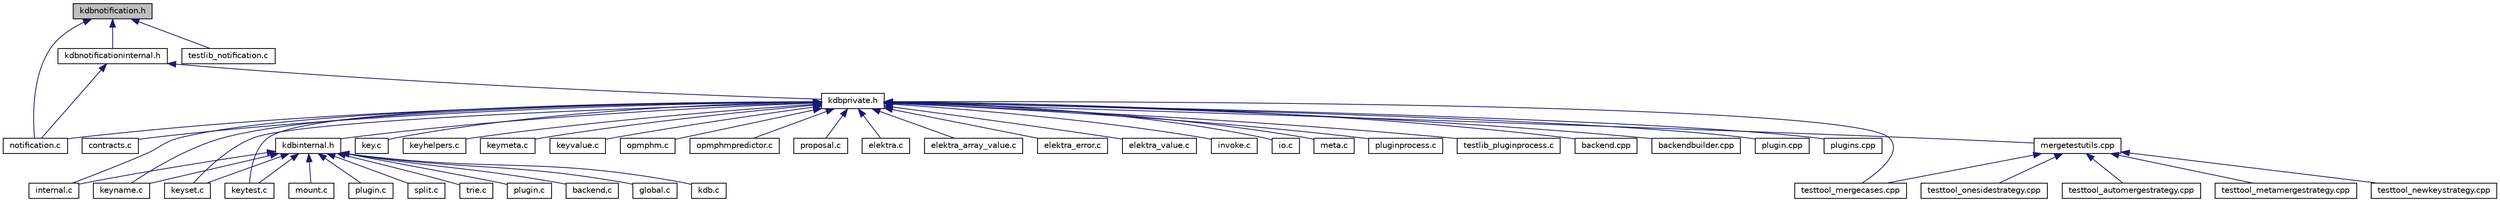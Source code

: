 digraph "kdbnotification.h"
{
 // LATEX_PDF_SIZE
  edge [fontname="Helvetica",fontsize="10",labelfontname="Helvetica",labelfontsize="10"];
  node [fontname="Helvetica",fontsize="10",shape=record];
  Node1 [label="kdbnotification.h",height=0.2,width=0.4,color="black", fillcolor="grey75", style="filled", fontcolor="black",tooltip="Elektra-Notification structures and declarations for application developers."];
  Node1 -> Node2 [dir="back",color="midnightblue",fontsize="10",style="solid"];
  Node2 [label="notification.c",height=0.2,width=0.4,color="black", fillcolor="white", style="filled",URL="$notification_8c.html",tooltip="Implementation of notification functions as defined in kdbnotification.h."];
  Node1 -> Node3 [dir="back",color="midnightblue",fontsize="10",style="solid"];
  Node3 [label="testlib_notification.c",height=0.2,width=0.4,color="black", fillcolor="white", style="filled",URL="$testlib__notification_8c.html",tooltip="Tests for notification library."];
  Node1 -> Node4 [dir="back",color="midnightblue",fontsize="10",style="solid"];
  Node4 [label="kdbnotificationinternal.h",height=0.2,width=0.4,color="black", fillcolor="white", style="filled",URL="$kdbnotificationinternal_8h.html",tooltip="Elektra-Notification structures and declarations for developing notification and transport plugins."];
  Node4 -> Node2 [dir="back",color="midnightblue",fontsize="10",style="solid"];
  Node4 -> Node5 [dir="back",color="midnightblue",fontsize="10",style="solid"];
  Node5 [label="kdbprivate.h",height=0.2,width=0.4,color="black", fillcolor="white", style="filled",URL="$kdbprivate_8h.html",tooltip="Private declarations."];
  Node5 -> Node6 [dir="back",color="midnightblue",fontsize="10",style="solid"];
  Node6 [label="contracts.c",height=0.2,width=0.4,color="black", fillcolor="white", style="filled",URL="$contracts_8c.html",tooltip="Contract constructors for kdbOpen()"];
  Node5 -> Node7 [dir="back",color="midnightblue",fontsize="10",style="solid"];
  Node7 [label="internal.c",height=0.2,width=0.4,color="black", fillcolor="white", style="filled",URL="$internal_8c.html",tooltip="Internal methods for Elektra."];
  Node5 -> Node8 [dir="back",color="midnightblue",fontsize="10",style="solid"];
  Node8 [label="key.c",height=0.2,width=0.4,color="black", fillcolor="white", style="filled",URL="$key_8c.html",tooltip="Methods for Key manipulation."];
  Node5 -> Node9 [dir="back",color="midnightblue",fontsize="10",style="solid"];
  Node9 [label="keyhelpers.c",height=0.2,width=0.4,color="black", fillcolor="white", style="filled",URL="$keyhelpers_8c.html",tooltip="Helpers for key manipulation."];
  Node5 -> Node10 [dir="back",color="midnightblue",fontsize="10",style="solid"];
  Node10 [label="keymeta.c",height=0.2,width=0.4,color="black", fillcolor="white", style="filled",URL="$keymeta_8c.html",tooltip="Methods to do various operations on Key metadata."];
  Node5 -> Node11 [dir="back",color="midnightblue",fontsize="10",style="solid"];
  Node11 [label="keyname.c",height=0.2,width=0.4,color="black", fillcolor="white", style="filled",URL="$elektra_2keyname_8c.html",tooltip="Methods for Key name manipulation."];
  Node5 -> Node12 [dir="back",color="midnightblue",fontsize="10",style="solid"];
  Node12 [label="keyset.c",height=0.2,width=0.4,color="black", fillcolor="white", style="filled",URL="$keyset_8c.html",tooltip="Methods for key sets."];
  Node5 -> Node13 [dir="back",color="midnightblue",fontsize="10",style="solid"];
  Node13 [label="keytest.c",height=0.2,width=0.4,color="black", fillcolor="white", style="filled",URL="$keytest_8c.html",tooltip="Methods for making tests."];
  Node5 -> Node14 [dir="back",color="midnightblue",fontsize="10",style="solid"];
  Node14 [label="keyvalue.c",height=0.2,width=0.4,color="black", fillcolor="white", style="filled",URL="$keyvalue_8c.html",tooltip="Methods for Key value manipulation."];
  Node5 -> Node15 [dir="back",color="midnightblue",fontsize="10",style="solid"];
  Node15 [label="opmphm.c",height=0.2,width=0.4,color="black", fillcolor="white", style="filled",URL="$opmphm_8c.html",tooltip="The Order Preserving Minimal Perfect Hash Map."];
  Node5 -> Node16 [dir="back",color="midnightblue",fontsize="10",style="solid"];
  Node16 [label="opmphmpredictor.c",height=0.2,width=0.4,color="black", fillcolor="white", style="filled",URL="$opmphmpredictor_8c.html",tooltip="The Order Preserving Minimal Perfect Hash Map Predictor."];
  Node5 -> Node17 [dir="back",color="midnightblue",fontsize="10",style="solid"];
  Node17 [label="proposal.c",height=0.2,width=0.4,color="black", fillcolor="white", style="filled",URL="$proposal_8c.html",tooltip="Implementation of proposed API enhancements."];
  Node5 -> Node18 [dir="back",color="midnightblue",fontsize="10",style="solid"];
  Node18 [label="elektra.c",height=0.2,width=0.4,color="black", fillcolor="white", style="filled",URL="$elektra_8c.html",tooltip="Elektra High Level API."];
  Node5 -> Node19 [dir="back",color="midnightblue",fontsize="10",style="solid"];
  Node19 [label="elektra_array_value.c",height=0.2,width=0.4,color="black", fillcolor="white", style="filled",URL="$elektra__array__value_8c.html",tooltip="Elektra High Level API."];
  Node5 -> Node20 [dir="back",color="midnightblue",fontsize="10",style="solid"];
  Node20 [label="elektra_error.c",height=0.2,width=0.4,color="black", fillcolor="white", style="filled",URL="$elektra__error_8c.html",tooltip="Elektra error codes."];
  Node5 -> Node21 [dir="back",color="midnightblue",fontsize="10",style="solid"];
  Node21 [label="elektra_value.c",height=0.2,width=0.4,color="black", fillcolor="white", style="filled",URL="$elektra__value_8c.html",tooltip="Elektra High Level API."];
  Node5 -> Node22 [dir="back",color="midnightblue",fontsize="10",style="solid"];
  Node22 [label="invoke.c",height=0.2,width=0.4,color="black", fillcolor="white", style="filled",URL="$invoke_8c.html",tooltip="Library for invoking exported plugin functions."];
  Node5 -> Node23 [dir="back",color="midnightblue",fontsize="10",style="solid"];
  Node23 [label="io.c",height=0.2,width=0.4,color="black", fillcolor="white", style="filled",URL="$io_8c.html",tooltip="Implementation of I/O functions as defined in kdbio.h."];
  Node5 -> Node24 [dir="back",color="midnightblue",fontsize="10",style="solid"];
  Node24 [label="meta.c",height=0.2,width=0.4,color="black", fillcolor="white", style="filled",URL="$meta_8c.html",tooltip="Methods for metadata manipulation."];
  Node5 -> Node2 [dir="back",color="midnightblue",fontsize="10",style="solid"];
  Node5 -> Node25 [dir="back",color="midnightblue",fontsize="10",style="solid"];
  Node25 [label="pluginprocess.c",height=0.2,width=0.4,color="black", fillcolor="white", style="filled",URL="$pluginprocess_8c.html",tooltip="Source for the pluginprocess library."];
  Node5 -> Node26 [dir="back",color="midnightblue",fontsize="10",style="solid"];
  Node26 [label="testlib_pluginprocess.c",height=0.2,width=0.4,color="black", fillcolor="white", style="filled",URL="$testlib__pluginprocess_8c.html",tooltip="Tests for pluginprocess library."];
  Node5 -> Node27 [dir="back",color="midnightblue",fontsize="10",style="solid"];
  Node27 [label="backend.cpp",height=0.2,width=0.4,color="black", fillcolor="white", style="filled",URL="$src_2backend_8cpp.html",tooltip="Implementation of backend."];
  Node5 -> Node28 [dir="back",color="midnightblue",fontsize="10",style="solid"];
  Node28 [label="backendbuilder.cpp",height=0.2,width=0.4,color="black", fillcolor="white", style="filled",URL="$backendbuilder_8cpp.html",tooltip="Implementation of backend builder."];
  Node5 -> Node29 [dir="back",color="midnightblue",fontsize="10",style="solid"];
  Node29 [label="plugin.cpp",height=0.2,width=0.4,color="black", fillcolor="white", style="filled",URL="$plugin_8cpp.html",tooltip="Implementation of plugin."];
  Node5 -> Node30 [dir="back",color="midnightblue",fontsize="10",style="solid"];
  Node30 [label="plugins.cpp",height=0.2,width=0.4,color="black", fillcolor="white", style="filled",URL="$plugins_8cpp.html",tooltip="Implementation of set/get/error plugins."];
  Node5 -> Node31 [dir="back",color="midnightblue",fontsize="10",style="solid"];
  Node31 [label="mergetestutils.cpp",height=0.2,width=0.4,color="black", fillcolor="white", style="filled",URL="$mergetestutils_8cpp.html",tooltip="Implements a helper class for merge related tests."];
  Node31 -> Node32 [dir="back",color="midnightblue",fontsize="10",style="solid"];
  Node32 [label="testtool_automergestrategy.cpp",height=0.2,width=0.4,color="black", fillcolor="white", style="filled",URL="$testtool__automergestrategy_8cpp.html",tooltip="Tests for the AutoMergeStrategy."];
  Node31 -> Node33 [dir="back",color="midnightblue",fontsize="10",style="solid"];
  Node33 [label="testtool_mergecases.cpp",height=0.2,width=0.4,color="black", fillcolor="white", style="filled",URL="$testtool__mergecases_8cpp.html",tooltip="Tests for the ThreeWayMerge."];
  Node31 -> Node34 [dir="back",color="midnightblue",fontsize="10",style="solid"];
  Node34 [label="testtool_metamergestrategy.cpp",height=0.2,width=0.4,color="black", fillcolor="white", style="filled",URL="$testtool__metamergestrategy_8cpp.html",tooltip="Tests for the MetaMergeStrategy."];
  Node31 -> Node35 [dir="back",color="midnightblue",fontsize="10",style="solid"];
  Node35 [label="testtool_newkeystrategy.cpp",height=0.2,width=0.4,color="black", fillcolor="white", style="filled",URL="$testtool__newkeystrategy_8cpp.html",tooltip="Tests for the NewKeyStrategy."];
  Node31 -> Node36 [dir="back",color="midnightblue",fontsize="10",style="solid"];
  Node36 [label="testtool_onesidestrategy.cpp",height=0.2,width=0.4,color="black", fillcolor="white", style="filled",URL="$testtool__onesidestrategy_8cpp.html",tooltip="Tests for the OneSideStrategy."];
  Node5 -> Node33 [dir="back",color="midnightblue",fontsize="10",style="solid"];
  Node5 -> Node37 [dir="back",color="midnightblue",fontsize="10",style="solid"];
  Node37 [label="kdbinternal.h",height=0.2,width=0.4,color="black", fillcolor="white", style="filled",URL="$kdbinternal_8h.html",tooltip="Includes most internal header files."];
  Node37 -> Node38 [dir="back",color="midnightblue",fontsize="10",style="solid"];
  Node38 [label="backend.c",height=0.2,width=0.4,color="black", fillcolor="white", style="filled",URL="$backend_8c.html",tooltip="Everything related to a backend."];
  Node37 -> Node39 [dir="back",color="midnightblue",fontsize="10",style="solid"];
  Node39 [label="global.c",height=0.2,width=0.4,color="black", fillcolor="white", style="filled",URL="$global_8c.html",tooltip="Helpers for global plugins."];
  Node37 -> Node7 [dir="back",color="midnightblue",fontsize="10",style="solid"];
  Node37 -> Node40 [dir="back",color="midnightblue",fontsize="10",style="solid"];
  Node40 [label="kdb.c",height=0.2,width=0.4,color="black", fillcolor="white", style="filled",URL="$kdb_8c.html",tooltip="Low level functions for access the Key Database."];
  Node37 -> Node11 [dir="back",color="midnightblue",fontsize="10",style="solid"];
  Node37 -> Node12 [dir="back",color="midnightblue",fontsize="10",style="solid"];
  Node37 -> Node13 [dir="back",color="midnightblue",fontsize="10",style="solid"];
  Node37 -> Node41 [dir="back",color="midnightblue",fontsize="10",style="solid"];
  Node41 [label="mount.c",height=0.2,width=0.4,color="black", fillcolor="white", style="filled",URL="$mount_8c.html",tooltip="Internals of mount functionality."];
  Node37 -> Node42 [dir="back",color="midnightblue",fontsize="10",style="solid"];
  Node42 [label="plugin.c",height=0.2,width=0.4,color="black", fillcolor="white", style="filled",URL="$elektra_2plugin_8c.html",tooltip="Interna of plugin functionality."];
  Node37 -> Node43 [dir="back",color="midnightblue",fontsize="10",style="solid"];
  Node43 [label="split.c",height=0.2,width=0.4,color="black", fillcolor="white", style="filled",URL="$split_8c.html",tooltip="Interna of splitting functionality."];
  Node37 -> Node44 [dir="back",color="midnightblue",fontsize="10",style="solid"];
  Node44 [label="trie.c",height=0.2,width=0.4,color="black", fillcolor="white", style="filled",URL="$trie_8c.html",tooltip="Interna of trie functionality."];
  Node37 -> Node45 [dir="back",color="midnightblue",fontsize="10",style="solid"];
  Node45 [label="plugin.c",height=0.2,width=0.4,color="black", fillcolor="white", style="filled",URL="$plugin_2plugin_8c.html",tooltip="Access plugin handle."];
}

